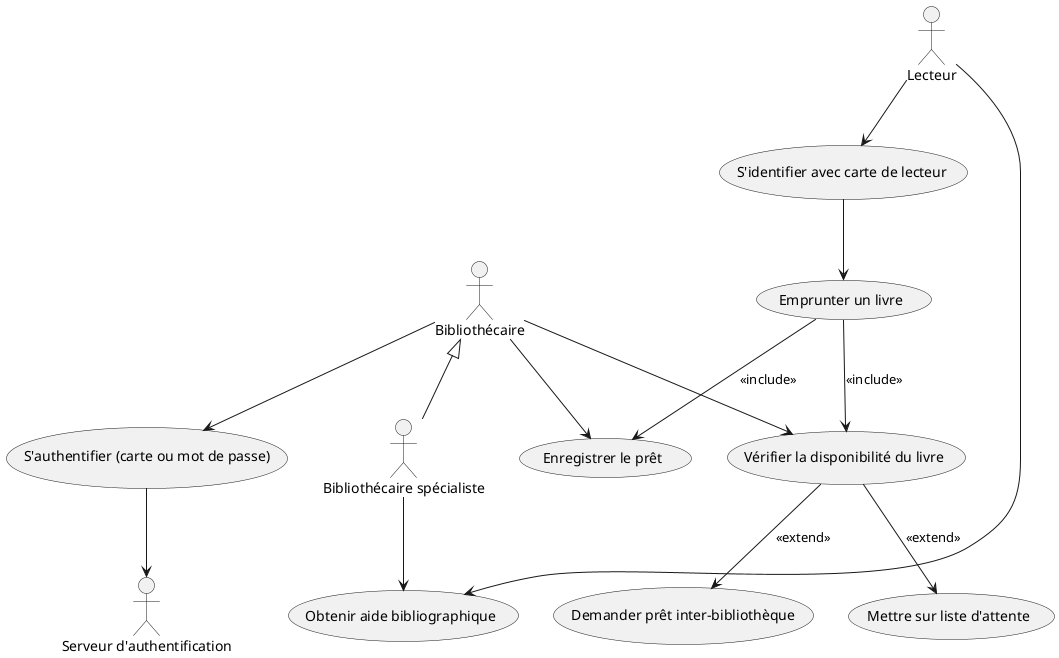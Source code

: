 @startuml
actor "Lecteur" as lecteur
actor "Bibliothécaire" as biblio
actor "Bibliothécaire spécialiste" as biblioSpec
actor "Serveur d'authentification" as serveur

' Relations d'héritage
biblioSpec -up-|> biblio

' Use cases pour l'emprunt de livre
usecase "Emprunter un livre" as emprunt
usecase "S'identifier avec carte de lecteur" as identif
usecase "Vérifier la disponibilité du livre" as verif
usecase "Enregistrer le prêt" as enreg
usecase "Demander prêt inter-bibliothèque" as preInter
usecase "Mettre sur liste d'attente" as listeAtt

' Use case pour l'aide à la recherche bibliographique
usecase "Obtenir aide bibliographique" as aide

' Use case d'authentification pour le bibliothécaire
usecase "S'authentifier (carte ou mot de passe)" as auth

' Associations acteurs / use cases
lecteur --> identif
identif --> emprunt

emprunt --> verif : <<include>>
emprunt --> enreg : <<include>>

biblio --> auth
auth --> serveur

biblio --> verif
biblio --> enreg

' Extensions lors de la vérification
verif --> preInter : <<extend>>
verif --> listeAtt : <<extend>>

' Service d'aide bibliographique
lecteur --> aide
biblioSpec --> aide

@enduml
